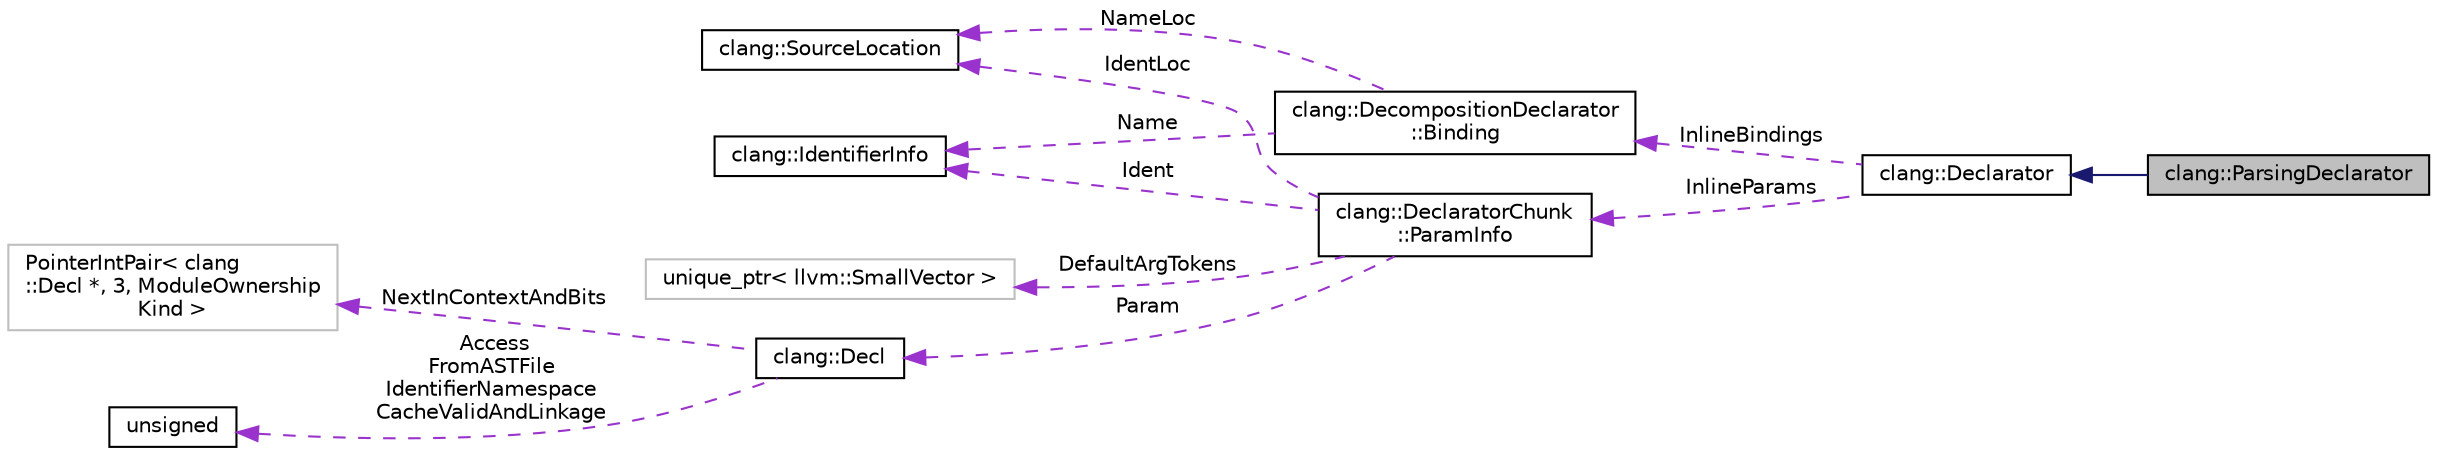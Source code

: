 digraph "clang::ParsingDeclarator"
{
 // LATEX_PDF_SIZE
  bgcolor="transparent";
  edge [fontname="Helvetica",fontsize="10",labelfontname="Helvetica",labelfontsize="10"];
  node [fontname="Helvetica",fontsize="10",shape=record];
  rankdir="LR";
  Node1 [label="clang::ParsingDeclarator",height=0.2,width=0.4,color="black", fillcolor="grey75", style="filled", fontcolor="black",tooltip="A class for parsing a declarator."];
  Node2 -> Node1 [dir="back",color="midnightblue",fontsize="10",style="solid",fontname="Helvetica"];
  Node2 [label="clang::Declarator",height=0.2,width=0.4,color="black",URL="$classclang_1_1Declarator.html",tooltip="Information about one declarator, including the parsed type information and the identifier."];
  Node3 -> Node2 [dir="back",color="darkorchid3",fontsize="10",style="dashed",label=" InlineBindings" ,fontname="Helvetica"];
  Node3 [label="clang::DecompositionDeclarator\l::Binding",height=0.2,width=0.4,color="black",URL="$structclang_1_1DecompositionDeclarator_1_1Binding.html",tooltip=" "];
  Node4 -> Node3 [dir="back",color="darkorchid3",fontsize="10",style="dashed",label=" NameLoc" ,fontname="Helvetica"];
  Node4 [label="clang::SourceLocation",height=0.2,width=0.4,color="black",URL="$classclang_1_1SourceLocation.html",tooltip="Encodes a location in the source."];
  Node5 -> Node3 [dir="back",color="darkorchid3",fontsize="10",style="dashed",label=" Name" ,fontname="Helvetica"];
  Node5 [label="clang::IdentifierInfo",height=0.2,width=0.4,color="black",URL="$classclang_1_1IdentifierInfo.html",tooltip="One of these records is kept for each identifier that is lexed."];
  Node6 -> Node2 [dir="back",color="darkorchid3",fontsize="10",style="dashed",label=" InlineParams" ,fontname="Helvetica"];
  Node6 [label="clang::DeclaratorChunk\l::ParamInfo",height=0.2,width=0.4,color="black",URL="$structclang_1_1DeclaratorChunk_1_1ParamInfo.html",tooltip="ParamInfo - An array of paraminfo objects is allocated whenever a function declarator is parsed."];
  Node4 -> Node6 [dir="back",color="darkorchid3",fontsize="10",style="dashed",label=" IdentLoc" ,fontname="Helvetica"];
  Node7 -> Node6 [dir="back",color="darkorchid3",fontsize="10",style="dashed",label=" DefaultArgTokens" ,fontname="Helvetica"];
  Node7 [label="unique_ptr\< llvm::SmallVector \>",height=0.2,width=0.4,color="grey75",tooltip=" "];
  Node5 -> Node6 [dir="back",color="darkorchid3",fontsize="10",style="dashed",label=" Ident" ,fontname="Helvetica"];
  Node8 -> Node6 [dir="back",color="darkorchid3",fontsize="10",style="dashed",label=" Param" ,fontname="Helvetica"];
  Node8 [label="clang::Decl",height=0.2,width=0.4,color="black",URL="$classclang_1_1Decl.html",tooltip="Decl - This represents one declaration (or definition), e.g."];
  Node9 -> Node8 [dir="back",color="darkorchid3",fontsize="10",style="dashed",label=" NextInContextAndBits" ,fontname="Helvetica"];
  Node9 [label="PointerIntPair\< clang\l::Decl *, 3, ModuleOwnership\lKind \>",height=0.2,width=0.4,color="grey75",tooltip=" "];
  Node10 -> Node8 [dir="back",color="darkorchid3",fontsize="10",style="dashed",label=" Access\nFromASTFile\nIdentifierNamespace\nCacheValidAndLinkage" ,fontname="Helvetica"];
  Node10 [label="unsigned",height=0.2,width=0.4,color="black",URL="$classunsigned.html",tooltip=" "];
}
